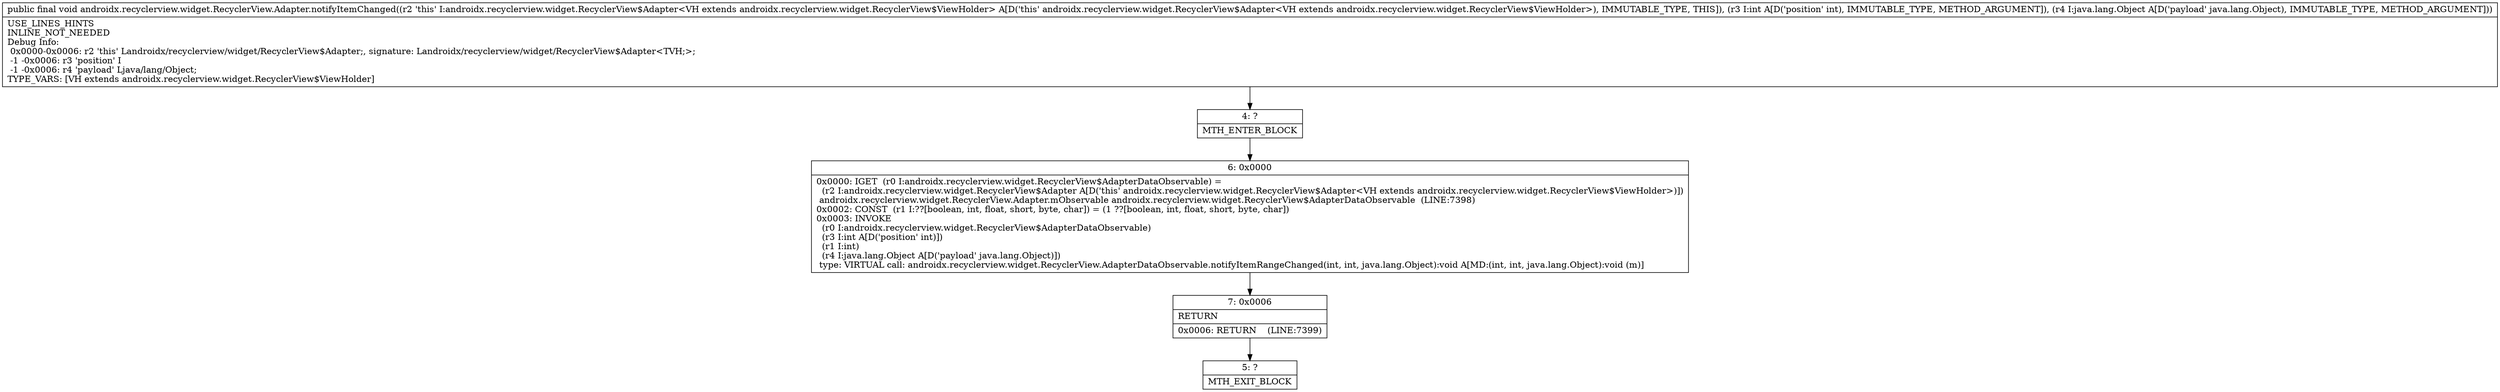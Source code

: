 digraph "CFG forandroidx.recyclerview.widget.RecyclerView.Adapter.notifyItemChanged(ILjava\/lang\/Object;)V" {
Node_4 [shape=record,label="{4\:\ ?|MTH_ENTER_BLOCK\l}"];
Node_6 [shape=record,label="{6\:\ 0x0000|0x0000: IGET  (r0 I:androidx.recyclerview.widget.RecyclerView$AdapterDataObservable) = \l  (r2 I:androidx.recyclerview.widget.RecyclerView$Adapter A[D('this' androidx.recyclerview.widget.RecyclerView$Adapter\<VH extends androidx.recyclerview.widget.RecyclerView$ViewHolder\>)])\l androidx.recyclerview.widget.RecyclerView.Adapter.mObservable androidx.recyclerview.widget.RecyclerView$AdapterDataObservable  (LINE:7398)\l0x0002: CONST  (r1 I:??[boolean, int, float, short, byte, char]) = (1 ??[boolean, int, float, short, byte, char]) \l0x0003: INVOKE  \l  (r0 I:androidx.recyclerview.widget.RecyclerView$AdapterDataObservable)\l  (r3 I:int A[D('position' int)])\l  (r1 I:int)\l  (r4 I:java.lang.Object A[D('payload' java.lang.Object)])\l type: VIRTUAL call: androidx.recyclerview.widget.RecyclerView.AdapterDataObservable.notifyItemRangeChanged(int, int, java.lang.Object):void A[MD:(int, int, java.lang.Object):void (m)]\l}"];
Node_7 [shape=record,label="{7\:\ 0x0006|RETURN\l|0x0006: RETURN    (LINE:7399)\l}"];
Node_5 [shape=record,label="{5\:\ ?|MTH_EXIT_BLOCK\l}"];
MethodNode[shape=record,label="{public final void androidx.recyclerview.widget.RecyclerView.Adapter.notifyItemChanged((r2 'this' I:androidx.recyclerview.widget.RecyclerView$Adapter\<VH extends androidx.recyclerview.widget.RecyclerView$ViewHolder\> A[D('this' androidx.recyclerview.widget.RecyclerView$Adapter\<VH extends androidx.recyclerview.widget.RecyclerView$ViewHolder\>), IMMUTABLE_TYPE, THIS]), (r3 I:int A[D('position' int), IMMUTABLE_TYPE, METHOD_ARGUMENT]), (r4 I:java.lang.Object A[D('payload' java.lang.Object), IMMUTABLE_TYPE, METHOD_ARGUMENT]))  | USE_LINES_HINTS\lINLINE_NOT_NEEDED\lDebug Info:\l  0x0000\-0x0006: r2 'this' Landroidx\/recyclerview\/widget\/RecyclerView$Adapter;, signature: Landroidx\/recyclerview\/widget\/RecyclerView$Adapter\<TVH;\>;\l  \-1 \-0x0006: r3 'position' I\l  \-1 \-0x0006: r4 'payload' Ljava\/lang\/Object;\lTYPE_VARS: [VH extends androidx.recyclerview.widget.RecyclerView$ViewHolder]\l}"];
MethodNode -> Node_4;Node_4 -> Node_6;
Node_6 -> Node_7;
Node_7 -> Node_5;
}

